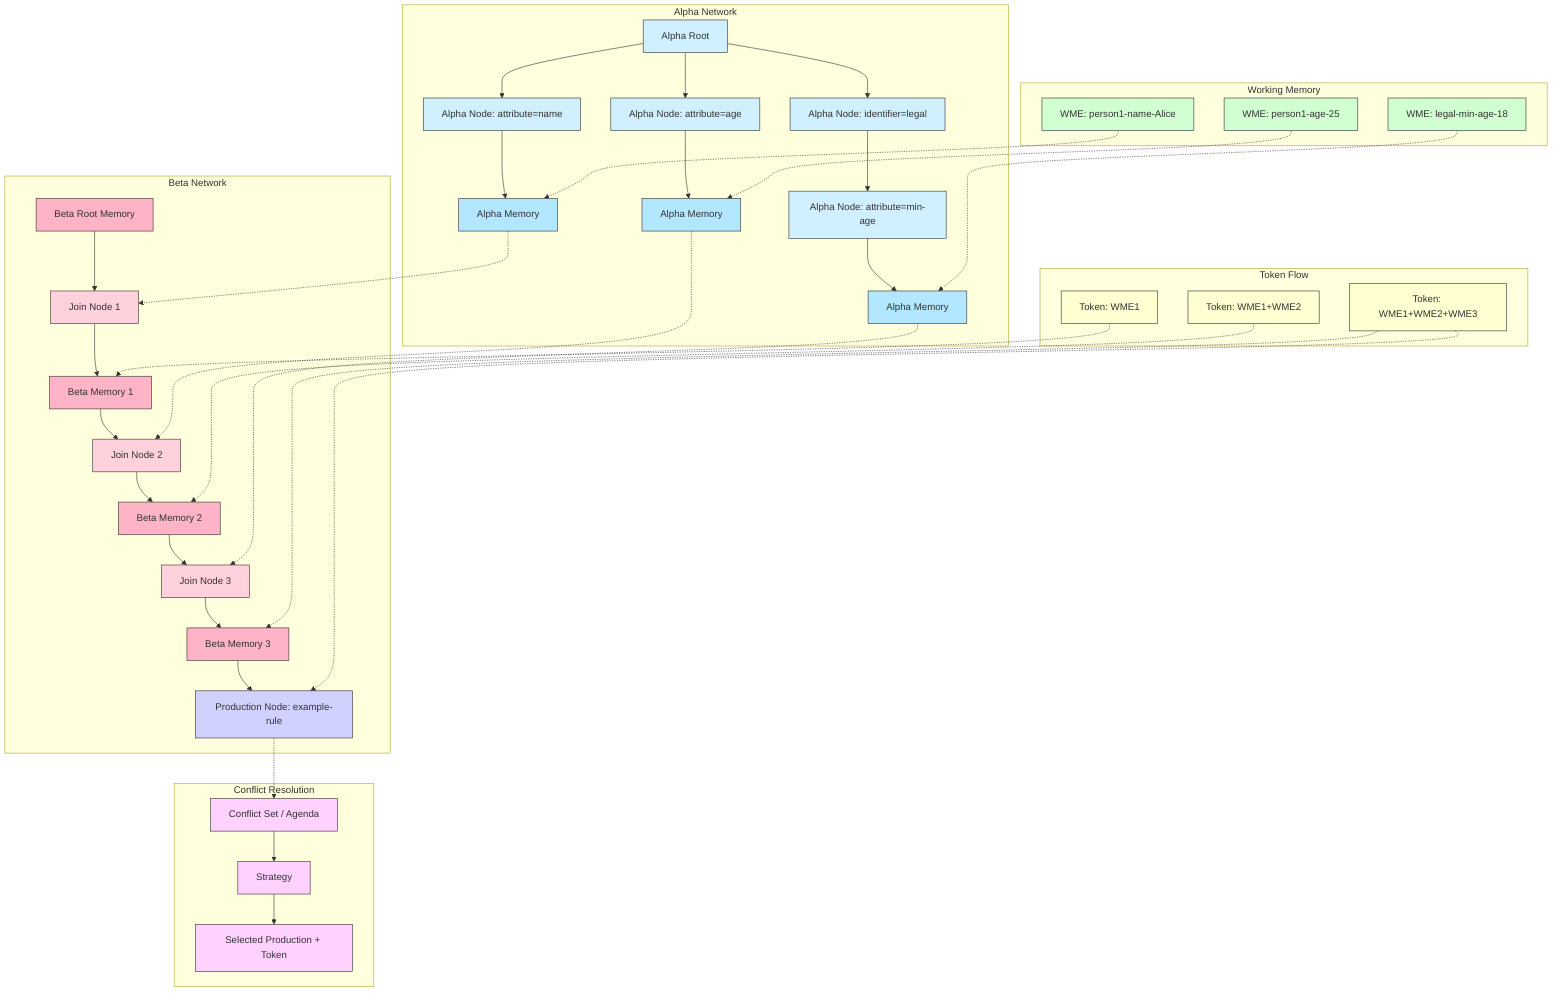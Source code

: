 graph TD
    subgraph AlphaNetwork["Alpha Network"]
        AR[Alpha Root] --> AN1[Alpha Node: attribute=name]
        AR --> AN2[Alpha Node: attribute=age]
        AR --> AN3[Alpha Node: identifier=legal]
        AN3 --> AN4[Alpha Node: attribute=min-age]
        
        AN1 --> AM1[Alpha Memory]
        AN2 --> AM2[Alpha Memory]
        AN4 --> AM3[Alpha Memory]
    end
    
    subgraph BetaNetwork["Beta Network"]
        BR[Beta Root Memory] --> J1[Join Node 1]
        J1 --> BM1[Beta Memory 1]
        BM1 --> J2[Join Node 2]
        J2 --> BM2[Beta Memory 2]
        BM2 --> J3[Join Node 3]
        J3 --> BM3[Beta Memory 3]
        BM3 --> P1[Production Node: example-rule]
    end
    
    subgraph WorkingMemory["Working Memory"]
        WME1[WME: person1-name-Alice]
        WME2[WME: person1-age-25]
        WME3[WME: legal-min-age-18]
    end
    
    AM1 -.-> J1
    AM2 -.-> J2
    AM3 -.-> J3
    
    WME1 -.-> AM1
    WME2 -.-> AM2
    WME3 -.-> AM3
    
    subgraph Tokens["Token Flow"]
        T1[Token: WME1]
        T2[Token: WME1+WME2]
        T3[Token: WME1+WME2+WME3]
    end
    
    T1 -.-> BM1
    T2 -.-> BM2
    T3 -.-> BM3
    T3 -.-> P1
    
    subgraph ConflictResolution["Conflict Resolution"]
        CS[Conflict Set / Agenda]
        CRS[Strategy]
        
        CS --> CRS
        CRS --> Selected[Selected Production + Token]
    end
    
    P1 -.-> CS
    
    classDef alphaNode fill:#d1f0ff,stroke:#333,stroke-width:1px;
    classDef alphaMemory fill:#b3e6ff,stroke:#333,stroke-width:1px;
    classDef betaNode fill:#ffd1dc,stroke:#333,stroke-width:1px;
    classDef betaMemory fill:#ffb3c6,stroke:#333,stroke-width:1px;
    classDef workingMemory fill:#d1ffd1,stroke:#333,stroke-width:1px;
    classDef token fill:#ffffd1,stroke:#333,stroke-width:1px;
    classDef production fill:#d1d1ff,stroke:#333,stroke-width:1px;
    classDef conflictSet fill:#ffd1ff,stroke:#333,stroke-width:1px;
    
    class AR,AN1,AN2,AN3,AN4 alphaNode
    class AM1,AM2,AM3 alphaMemory
    class J1,J2,J3 betaNode
    class BR,BM1,BM2,BM3 betaMemory
    class WME1,WME2,WME3 workingMemory
    class T1,T2,T3 token
    class P1 production
    class CS,CRS,Selected conflictSet